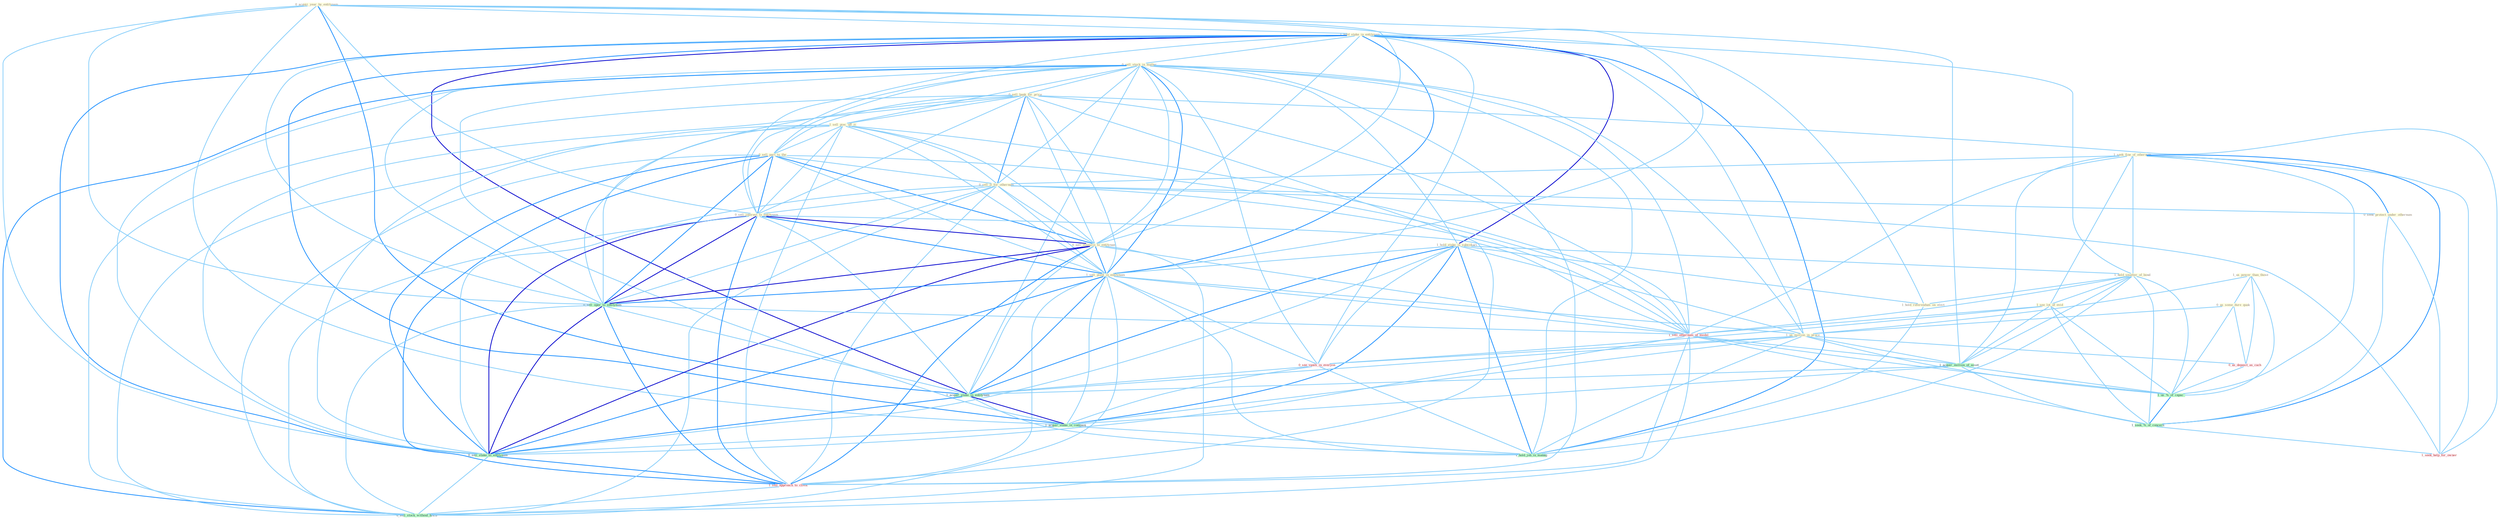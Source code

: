 Graph G{ 
    node
    [shape=polygon,style=filled,width=.5,height=.06,color="#BDFCC9",fixedsize=true,fontsize=4,
    fontcolor="#2f4f4f"];
    {node
    [color="#ffffe0", fontcolor="#8b7d6b"] "0_acquir_year_by_entitynam " "1_hold_stake_in_entitynam " "0_sell_stock_in_matter " "0_sell_bank_for_price " "1_sell_piec_off_it " "0_sell_part_to_the " "1_us_power_than_those " "0_us_some_dure_quak " "1_hold_stake_in_subsidiari " "1_seek_fine_of_othernum " "1_hold_smatter_of_bond " "0_sell_it_for_othernum " "1_see_lot_of_evid " "0_sell_interest_to_entitynam " "0_sell_magazin_to_entitynam " "1_sell_plant_in_entitynam " "1_hold_referendum_on_elect " "1_us_million_in_proce " "0_seek_protect_under_othernum "}
{node [color="#fff0f5", fontcolor="#b22222"] "1_sell_othernum_of_model " "0_see_vaniti_in_everyon " "0_us_deposit_as_cach " "1_sell_approach_to_client " "1_seek_help_for_owner "}
edge [color="#B0E2FF"];

	"0_acquir_year_by_entitynam " -- "1_hold_stake_in_entitynam " [w="1", color="#87cefa" ];
	"0_acquir_year_by_entitynam " -- "0_sell_interest_to_entitynam " [w="1", color="#87cefa" ];
	"0_acquir_year_by_entitynam " -- "0_sell_magazin_to_entitynam " [w="1", color="#87cefa" ];
	"0_acquir_year_by_entitynam " -- "1_sell_plant_in_entitynam " [w="1", color="#87cefa" ];
	"0_acquir_year_by_entitynam " -- "0_sell_oper_to_entitynam " [w="1", color="#87cefa" ];
	"0_acquir_year_by_entitynam " -- "1_acquir_million_of_asset " [w="1", color="#87cefa" ];
	"0_acquir_year_by_entitynam " -- "1_acquir_stake_in_entitynam " [w="2", color="#1e90ff" , len=0.8];
	"0_acquir_year_by_entitynam " -- "1_acquir_stake_in_compani " [w="1", color="#87cefa" ];
	"0_acquir_year_by_entitynam " -- "0_sell_stake_to_entitynam " [w="1", color="#87cefa" ];
	"1_hold_stake_in_entitynam " -- "0_sell_stock_in_matter " [w="1", color="#87cefa" ];
	"1_hold_stake_in_entitynam " -- "1_hold_stake_in_subsidiari " [w="3", color="#0000cd" , len=0.6];
	"1_hold_stake_in_entitynam " -- "1_hold_smatter_of_bond " [w="1", color="#87cefa" ];
	"1_hold_stake_in_entitynam " -- "0_sell_interest_to_entitynam " [w="1", color="#87cefa" ];
	"1_hold_stake_in_entitynam " -- "0_sell_magazin_to_entitynam " [w="1", color="#87cefa" ];
	"1_hold_stake_in_entitynam " -- "1_sell_plant_in_entitynam " [w="2", color="#1e90ff" , len=0.8];
	"1_hold_stake_in_entitynam " -- "1_hold_referendum_on_elect " [w="1", color="#87cefa" ];
	"1_hold_stake_in_entitynam " -- "1_us_million_in_proce " [w="1", color="#87cefa" ];
	"1_hold_stake_in_entitynam " -- "0_sell_oper_to_entitynam " [w="1", color="#87cefa" ];
	"1_hold_stake_in_entitynam " -- "0_see_vaniti_in_everyon " [w="1", color="#87cefa" ];
	"1_hold_stake_in_entitynam " -- "1_acquir_stake_in_entitynam " [w="3", color="#0000cd" , len=0.6];
	"1_hold_stake_in_entitynam " -- "1_acquir_stake_in_compani " [w="2", color="#1e90ff" , len=0.8];
	"1_hold_stake_in_entitynam " -- "0_sell_stake_to_entitynam " [w="2", color="#1e90ff" , len=0.8];
	"1_hold_stake_in_entitynam " -- "1_hold_job_in_manag " [w="2", color="#1e90ff" , len=0.8];
	"0_sell_stock_in_matter " -- "0_sell_bank_for_price " [w="1", color="#87cefa" ];
	"0_sell_stock_in_matter " -- "1_sell_piec_off_it " [w="1", color="#87cefa" ];
	"0_sell_stock_in_matter " -- "0_sell_part_to_the " [w="1", color="#87cefa" ];
	"0_sell_stock_in_matter " -- "1_hold_stake_in_subsidiari " [w="1", color="#87cefa" ];
	"0_sell_stock_in_matter " -- "0_sell_it_for_othernum " [w="1", color="#87cefa" ];
	"0_sell_stock_in_matter " -- "0_sell_interest_to_entitynam " [w="1", color="#87cefa" ];
	"0_sell_stock_in_matter " -- "0_sell_magazin_to_entitynam " [w="1", color="#87cefa" ];
	"0_sell_stock_in_matter " -- "1_sell_plant_in_entitynam " [w="2", color="#1e90ff" , len=0.8];
	"0_sell_stock_in_matter " -- "1_us_million_in_proce " [w="1", color="#87cefa" ];
	"0_sell_stock_in_matter " -- "0_sell_oper_to_entitynam " [w="1", color="#87cefa" ];
	"0_sell_stock_in_matter " -- "1_sell_othernum_of_model " [w="1", color="#87cefa" ];
	"0_sell_stock_in_matter " -- "0_see_vaniti_in_everyon " [w="1", color="#87cefa" ];
	"0_sell_stock_in_matter " -- "1_acquir_stake_in_entitynam " [w="1", color="#87cefa" ];
	"0_sell_stock_in_matter " -- "1_acquir_stake_in_compani " [w="1", color="#87cefa" ];
	"0_sell_stock_in_matter " -- "0_sell_stake_to_entitynam " [w="1", color="#87cefa" ];
	"0_sell_stock_in_matter " -- "1_sell_approach_to_client " [w="1", color="#87cefa" ];
	"0_sell_stock_in_matter " -- "1_hold_job_in_manag " [w="1", color="#87cefa" ];
	"0_sell_stock_in_matter " -- "0_sell_stock_without_hitch " [w="2", color="#1e90ff" , len=0.8];
	"0_sell_bank_for_price " -- "1_sell_piec_off_it " [w="1", color="#87cefa" ];
	"0_sell_bank_for_price " -- "0_sell_part_to_the " [w="1", color="#87cefa" ];
	"0_sell_bank_for_price " -- "0_sell_it_for_othernum " [w="2", color="#1e90ff" , len=0.8];
	"0_sell_bank_for_price " -- "0_sell_interest_to_entitynam " [w="1", color="#87cefa" ];
	"0_sell_bank_for_price " -- "0_sell_magazin_to_entitynam " [w="1", color="#87cefa" ];
	"0_sell_bank_for_price " -- "1_sell_plant_in_entitynam " [w="1", color="#87cefa" ];
	"0_sell_bank_for_price " -- "0_sell_oper_to_entitynam " [w="1", color="#87cefa" ];
	"0_sell_bank_for_price " -- "1_sell_othernum_of_model " [w="1", color="#87cefa" ];
	"0_sell_bank_for_price " -- "0_sell_stake_to_entitynam " [w="1", color="#87cefa" ];
	"0_sell_bank_for_price " -- "1_sell_approach_to_client " [w="1", color="#87cefa" ];
	"0_sell_bank_for_price " -- "0_sell_stock_without_hitch " [w="1", color="#87cefa" ];
	"0_sell_bank_for_price " -- "1_seek_help_for_owner " [w="1", color="#87cefa" ];
	"1_sell_piec_off_it " -- "0_sell_part_to_the " [w="1", color="#87cefa" ];
	"1_sell_piec_off_it " -- "0_sell_it_for_othernum " [w="1", color="#87cefa" ];
	"1_sell_piec_off_it " -- "0_sell_interest_to_entitynam " [w="1", color="#87cefa" ];
	"1_sell_piec_off_it " -- "0_sell_magazin_to_entitynam " [w="1", color="#87cefa" ];
	"1_sell_piec_off_it " -- "1_sell_plant_in_entitynam " [w="1", color="#87cefa" ];
	"1_sell_piec_off_it " -- "0_sell_oper_to_entitynam " [w="1", color="#87cefa" ];
	"1_sell_piec_off_it " -- "1_sell_othernum_of_model " [w="1", color="#87cefa" ];
	"1_sell_piec_off_it " -- "0_sell_stake_to_entitynam " [w="1", color="#87cefa" ];
	"1_sell_piec_off_it " -- "1_sell_approach_to_client " [w="1", color="#87cefa" ];
	"1_sell_piec_off_it " -- "0_sell_stock_without_hitch " [w="1", color="#87cefa" ];
	"0_sell_part_to_the " -- "0_sell_it_for_othernum " [w="1", color="#87cefa" ];
	"0_sell_part_to_the " -- "0_sell_interest_to_entitynam " [w="2", color="#1e90ff" , len=0.8];
	"0_sell_part_to_the " -- "0_sell_magazin_to_entitynam " [w="2", color="#1e90ff" , len=0.8];
	"0_sell_part_to_the " -- "1_sell_plant_in_entitynam " [w="1", color="#87cefa" ];
	"0_sell_part_to_the " -- "0_sell_oper_to_entitynam " [w="2", color="#1e90ff" , len=0.8];
	"0_sell_part_to_the " -- "1_sell_othernum_of_model " [w="1", color="#87cefa" ];
	"0_sell_part_to_the " -- "0_sell_stake_to_entitynam " [w="2", color="#1e90ff" , len=0.8];
	"0_sell_part_to_the " -- "1_sell_approach_to_client " [w="2", color="#1e90ff" , len=0.8];
	"0_sell_part_to_the " -- "0_sell_stock_without_hitch " [w="1", color="#87cefa" ];
	"1_us_power_than_those " -- "0_us_some_dure_quak " [w="1", color="#87cefa" ];
	"1_us_power_than_those " -- "1_us_million_in_proce " [w="1", color="#87cefa" ];
	"1_us_power_than_those " -- "0_us_deposit_as_cach " [w="1", color="#87cefa" ];
	"1_us_power_than_those " -- "1_us_%_of_capac " [w="1", color="#87cefa" ];
	"0_us_some_dure_quak " -- "1_us_million_in_proce " [w="1", color="#87cefa" ];
	"0_us_some_dure_quak " -- "0_us_deposit_as_cach " [w="1", color="#87cefa" ];
	"0_us_some_dure_quak " -- "1_us_%_of_capac " [w="1", color="#87cefa" ];
	"1_hold_stake_in_subsidiari " -- "1_hold_smatter_of_bond " [w="1", color="#87cefa" ];
	"1_hold_stake_in_subsidiari " -- "1_sell_plant_in_entitynam " [w="1", color="#87cefa" ];
	"1_hold_stake_in_subsidiari " -- "1_hold_referendum_on_elect " [w="1", color="#87cefa" ];
	"1_hold_stake_in_subsidiari " -- "1_us_million_in_proce " [w="1", color="#87cefa" ];
	"1_hold_stake_in_subsidiari " -- "0_see_vaniti_in_everyon " [w="1", color="#87cefa" ];
	"1_hold_stake_in_subsidiari " -- "1_acquir_stake_in_entitynam " [w="2", color="#1e90ff" , len=0.8];
	"1_hold_stake_in_subsidiari " -- "1_acquir_stake_in_compani " [w="2", color="#1e90ff" , len=0.8];
	"1_hold_stake_in_subsidiari " -- "0_sell_stake_to_entitynam " [w="1", color="#87cefa" ];
	"1_hold_stake_in_subsidiari " -- "1_hold_job_in_manag " [w="2", color="#1e90ff" , len=0.8];
	"1_seek_fine_of_othernum " -- "1_hold_smatter_of_bond " [w="1", color="#87cefa" ];
	"1_seek_fine_of_othernum " -- "0_sell_it_for_othernum " [w="1", color="#87cefa" ];
	"1_seek_fine_of_othernum " -- "1_see_lot_of_evid " [w="1", color="#87cefa" ];
	"1_seek_fine_of_othernum " -- "0_seek_protect_under_othernum " [w="2", color="#1e90ff" , len=0.8];
	"1_seek_fine_of_othernum " -- "1_sell_othernum_of_model " [w="1", color="#87cefa" ];
	"1_seek_fine_of_othernum " -- "1_acquir_million_of_asset " [w="1", color="#87cefa" ];
	"1_seek_fine_of_othernum " -- "1_us_%_of_capac " [w="1", color="#87cefa" ];
	"1_seek_fine_of_othernum " -- "1_seek_%_of_concern " [w="2", color="#1e90ff" , len=0.8];
	"1_seek_fine_of_othernum " -- "1_seek_help_for_owner " [w="1", color="#87cefa" ];
	"1_hold_smatter_of_bond " -- "1_see_lot_of_evid " [w="1", color="#87cefa" ];
	"1_hold_smatter_of_bond " -- "1_hold_referendum_on_elect " [w="1", color="#87cefa" ];
	"1_hold_smatter_of_bond " -- "1_sell_othernum_of_model " [w="1", color="#87cefa" ];
	"1_hold_smatter_of_bond " -- "1_acquir_million_of_asset " [w="1", color="#87cefa" ];
	"1_hold_smatter_of_bond " -- "1_us_%_of_capac " [w="1", color="#87cefa" ];
	"1_hold_smatter_of_bond " -- "1_hold_job_in_manag " [w="1", color="#87cefa" ];
	"1_hold_smatter_of_bond " -- "1_seek_%_of_concern " [w="1", color="#87cefa" ];
	"0_sell_it_for_othernum " -- "0_sell_interest_to_entitynam " [w="1", color="#87cefa" ];
	"0_sell_it_for_othernum " -- "0_sell_magazin_to_entitynam " [w="1", color="#87cefa" ];
	"0_sell_it_for_othernum " -- "1_sell_plant_in_entitynam " [w="1", color="#87cefa" ];
	"0_sell_it_for_othernum " -- "0_seek_protect_under_othernum " [w="1", color="#87cefa" ];
	"0_sell_it_for_othernum " -- "0_sell_oper_to_entitynam " [w="1", color="#87cefa" ];
	"0_sell_it_for_othernum " -- "1_sell_othernum_of_model " [w="1", color="#87cefa" ];
	"0_sell_it_for_othernum " -- "0_sell_stake_to_entitynam " [w="1", color="#87cefa" ];
	"0_sell_it_for_othernum " -- "1_sell_approach_to_client " [w="1", color="#87cefa" ];
	"0_sell_it_for_othernum " -- "0_sell_stock_without_hitch " [w="1", color="#87cefa" ];
	"0_sell_it_for_othernum " -- "1_seek_help_for_owner " [w="1", color="#87cefa" ];
	"1_see_lot_of_evid " -- "1_sell_othernum_of_model " [w="1", color="#87cefa" ];
	"1_see_lot_of_evid " -- "0_see_vaniti_in_everyon " [w="1", color="#87cefa" ];
	"1_see_lot_of_evid " -- "1_acquir_million_of_asset " [w="1", color="#87cefa" ];
	"1_see_lot_of_evid " -- "1_us_%_of_capac " [w="1", color="#87cefa" ];
	"1_see_lot_of_evid " -- "1_seek_%_of_concern " [w="1", color="#87cefa" ];
	"0_sell_interest_to_entitynam " -- "0_sell_magazin_to_entitynam " [w="3", color="#0000cd" , len=0.6];
	"0_sell_interest_to_entitynam " -- "1_sell_plant_in_entitynam " [w="2", color="#1e90ff" , len=0.8];
	"0_sell_interest_to_entitynam " -- "0_sell_oper_to_entitynam " [w="3", color="#0000cd" , len=0.6];
	"0_sell_interest_to_entitynam " -- "1_sell_othernum_of_model " [w="1", color="#87cefa" ];
	"0_sell_interest_to_entitynam " -- "1_acquir_stake_in_entitynam " [w="1", color="#87cefa" ];
	"0_sell_interest_to_entitynam " -- "0_sell_stake_to_entitynam " [w="3", color="#0000cd" , len=0.6];
	"0_sell_interest_to_entitynam " -- "1_sell_approach_to_client " [w="2", color="#1e90ff" , len=0.8];
	"0_sell_interest_to_entitynam " -- "0_sell_stock_without_hitch " [w="1", color="#87cefa" ];
	"0_sell_magazin_to_entitynam " -- "1_sell_plant_in_entitynam " [w="2", color="#1e90ff" , len=0.8];
	"0_sell_magazin_to_entitynam " -- "0_sell_oper_to_entitynam " [w="3", color="#0000cd" , len=0.6];
	"0_sell_magazin_to_entitynam " -- "1_sell_othernum_of_model " [w="1", color="#87cefa" ];
	"0_sell_magazin_to_entitynam " -- "1_acquir_stake_in_entitynam " [w="1", color="#87cefa" ];
	"0_sell_magazin_to_entitynam " -- "0_sell_stake_to_entitynam " [w="3", color="#0000cd" , len=0.6];
	"0_sell_magazin_to_entitynam " -- "1_sell_approach_to_client " [w="2", color="#1e90ff" , len=0.8];
	"0_sell_magazin_to_entitynam " -- "0_sell_stock_without_hitch " [w="1", color="#87cefa" ];
	"1_sell_plant_in_entitynam " -- "1_us_million_in_proce " [w="1", color="#87cefa" ];
	"1_sell_plant_in_entitynam " -- "0_sell_oper_to_entitynam " [w="2", color="#1e90ff" , len=0.8];
	"1_sell_plant_in_entitynam " -- "1_sell_othernum_of_model " [w="1", color="#87cefa" ];
	"1_sell_plant_in_entitynam " -- "0_see_vaniti_in_everyon " [w="1", color="#87cefa" ];
	"1_sell_plant_in_entitynam " -- "1_acquir_stake_in_entitynam " [w="2", color="#1e90ff" , len=0.8];
	"1_sell_plant_in_entitynam " -- "1_acquir_stake_in_compani " [w="1", color="#87cefa" ];
	"1_sell_plant_in_entitynam " -- "0_sell_stake_to_entitynam " [w="2", color="#1e90ff" , len=0.8];
	"1_sell_plant_in_entitynam " -- "1_sell_approach_to_client " [w="1", color="#87cefa" ];
	"1_sell_plant_in_entitynam " -- "1_hold_job_in_manag " [w="1", color="#87cefa" ];
	"1_sell_plant_in_entitynam " -- "0_sell_stock_without_hitch " [w="1", color="#87cefa" ];
	"1_hold_referendum_on_elect " -- "1_hold_job_in_manag " [w="1", color="#87cefa" ];
	"1_us_million_in_proce " -- "0_see_vaniti_in_everyon " [w="1", color="#87cefa" ];
	"1_us_million_in_proce " -- "1_acquir_million_of_asset " [w="1", color="#87cefa" ];
	"1_us_million_in_proce " -- "0_us_deposit_as_cach " [w="1", color="#87cefa" ];
	"1_us_million_in_proce " -- "1_acquir_stake_in_entitynam " [w="1", color="#87cefa" ];
	"1_us_million_in_proce " -- "1_acquir_stake_in_compani " [w="1", color="#87cefa" ];
	"1_us_million_in_proce " -- "1_us_%_of_capac " [w="1", color="#87cefa" ];
	"1_us_million_in_proce " -- "1_hold_job_in_manag " [w="1", color="#87cefa" ];
	"0_seek_protect_under_othernum " -- "1_seek_%_of_concern " [w="1", color="#87cefa" ];
	"0_seek_protect_under_othernum " -- "1_seek_help_for_owner " [w="1", color="#87cefa" ];
	"0_sell_oper_to_entitynam " -- "1_sell_othernum_of_model " [w="1", color="#87cefa" ];
	"0_sell_oper_to_entitynam " -- "1_acquir_stake_in_entitynam " [w="1", color="#87cefa" ];
	"0_sell_oper_to_entitynam " -- "0_sell_stake_to_entitynam " [w="3", color="#0000cd" , len=0.6];
	"0_sell_oper_to_entitynam " -- "1_sell_approach_to_client " [w="2", color="#1e90ff" , len=0.8];
	"0_sell_oper_to_entitynam " -- "0_sell_stock_without_hitch " [w="1", color="#87cefa" ];
	"1_sell_othernum_of_model " -- "1_acquir_million_of_asset " [w="1", color="#87cefa" ];
	"1_sell_othernum_of_model " -- "0_sell_stake_to_entitynam " [w="1", color="#87cefa" ];
	"1_sell_othernum_of_model " -- "1_us_%_of_capac " [w="1", color="#87cefa" ];
	"1_sell_othernum_of_model " -- "1_sell_approach_to_client " [w="1", color="#87cefa" ];
	"1_sell_othernum_of_model " -- "0_sell_stock_without_hitch " [w="1", color="#87cefa" ];
	"1_sell_othernum_of_model " -- "1_seek_%_of_concern " [w="1", color="#87cefa" ];
	"0_see_vaniti_in_everyon " -- "1_acquir_stake_in_entitynam " [w="1", color="#87cefa" ];
	"0_see_vaniti_in_everyon " -- "1_acquir_stake_in_compani " [w="1", color="#87cefa" ];
	"0_see_vaniti_in_everyon " -- "1_hold_job_in_manag " [w="1", color="#87cefa" ];
	"1_acquir_million_of_asset " -- "1_acquir_stake_in_entitynam " [w="1", color="#87cefa" ];
	"1_acquir_million_of_asset " -- "1_acquir_stake_in_compani " [w="1", color="#87cefa" ];
	"1_acquir_million_of_asset " -- "1_us_%_of_capac " [w="1", color="#87cefa" ];
	"1_acquir_million_of_asset " -- "1_seek_%_of_concern " [w="1", color="#87cefa" ];
	"0_us_deposit_as_cach " -- "1_us_%_of_capac " [w="1", color="#87cefa" ];
	"1_acquir_stake_in_entitynam " -- "1_acquir_stake_in_compani " [w="3", color="#0000cd" , len=0.6];
	"1_acquir_stake_in_entitynam " -- "0_sell_stake_to_entitynam " [w="2", color="#1e90ff" , len=0.8];
	"1_acquir_stake_in_entitynam " -- "1_hold_job_in_manag " [w="1", color="#87cefa" ];
	"1_acquir_stake_in_compani " -- "0_sell_stake_to_entitynam " [w="1", color="#87cefa" ];
	"1_acquir_stake_in_compani " -- "1_hold_job_in_manag " [w="1", color="#87cefa" ];
	"0_sell_stake_to_entitynam " -- "1_sell_approach_to_client " [w="2", color="#1e90ff" , len=0.8];
	"0_sell_stake_to_entitynam " -- "0_sell_stock_without_hitch " [w="1", color="#87cefa" ];
	"1_us_%_of_capac " -- "1_seek_%_of_concern " [w="2", color="#1e90ff" , len=0.8];
	"1_sell_approach_to_client " -- "0_sell_stock_without_hitch " [w="1", color="#87cefa" ];
	"1_seek_%_of_concern " -- "1_seek_help_for_owner " [w="1", color="#87cefa" ];
}